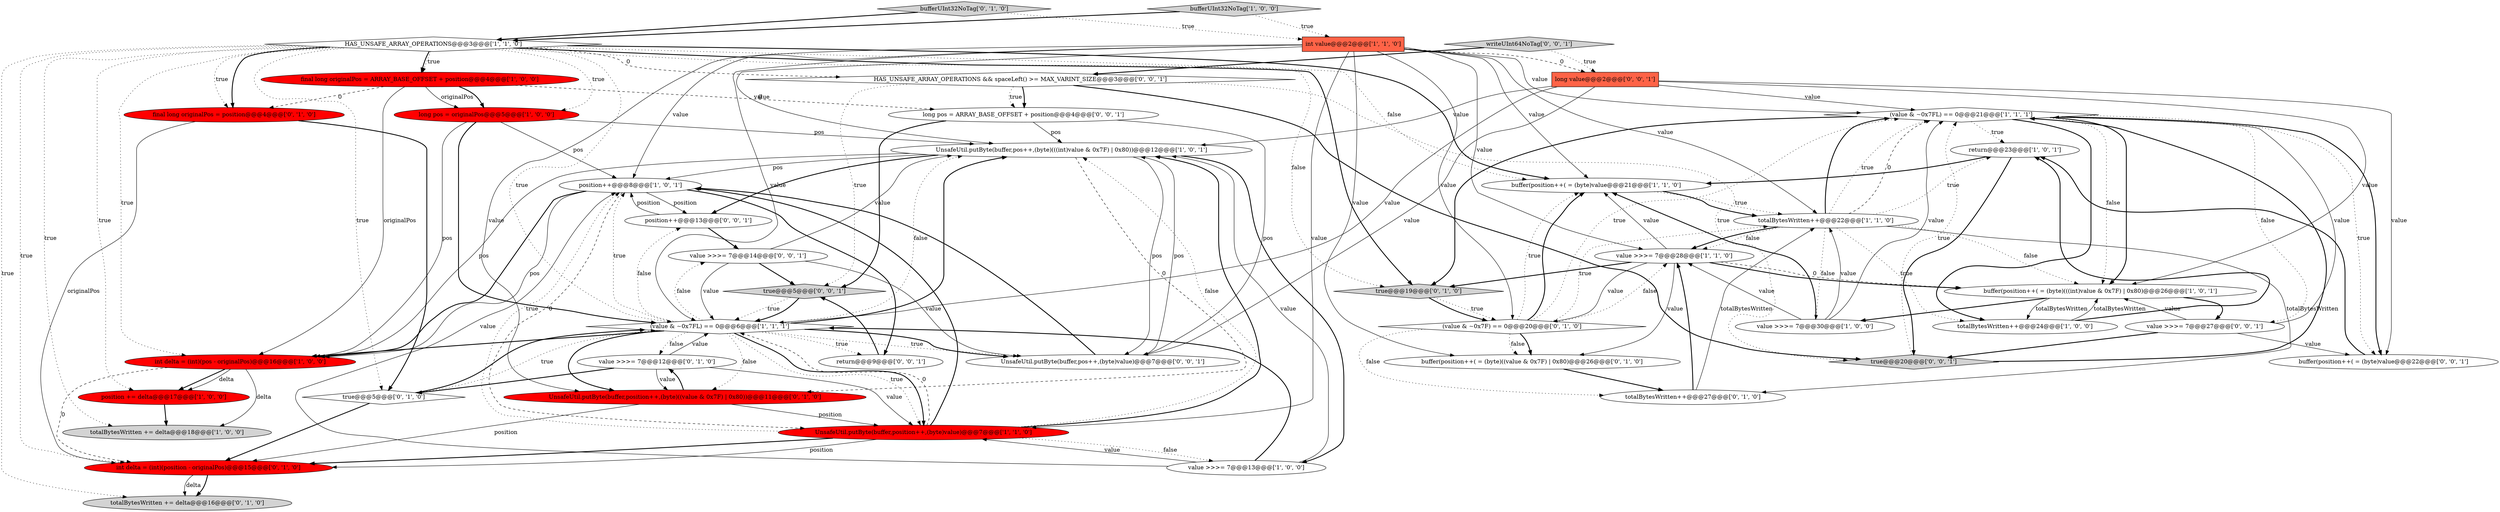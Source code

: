 digraph {
36 [style = filled, label = "writeUInt64NoTag['0', '0', '1']", fillcolor = lightgray, shape = diamond image = "AAA0AAABBB3BBB"];
1 [style = filled, label = "(value & ~0x7FL) == 0@@@21@@@['1', '1', '1']", fillcolor = white, shape = diamond image = "AAA0AAABBB1BBB"];
42 [style = filled, label = "long value@@@2@@@['0', '0', '1']", fillcolor = tomato, shape = box image = "AAA0AAABBB3BBB"];
7 [style = filled, label = "UnsafeUtil.putByte(buffer,pos++,(byte)(((int)value & 0x7F) | 0x80))@@@12@@@['1', '0', '1']", fillcolor = white, shape = ellipse image = "AAA0AAABBB1BBB"];
12 [style = filled, label = "position++@@@8@@@['1', '0', '1']", fillcolor = white, shape = ellipse image = "AAA0AAABBB1BBB"];
9 [style = filled, label = "final long originalPos = ARRAY_BASE_OFFSET + position@@@4@@@['1', '0', '0']", fillcolor = red, shape = ellipse image = "AAA1AAABBB1BBB"];
24 [style = filled, label = "bufferUInt32NoTag['0', '1', '0']", fillcolor = lightgray, shape = diamond image = "AAA0AAABBB2BBB"];
11 [style = filled, label = "return@@@23@@@['1', '0', '1']", fillcolor = white, shape = ellipse image = "AAA0AAABBB1BBB"];
19 [style = filled, label = "buffer(position++( = (byte)(((int)value & 0x7F) | 0x80)@@@26@@@['1', '0', '1']", fillcolor = white, shape = ellipse image = "AAA0AAABBB1BBB"];
35 [style = filled, label = "position++@@@13@@@['0', '0', '1']", fillcolor = white, shape = ellipse image = "AAA0AAABBB3BBB"];
4 [style = filled, label = "long pos = originalPos@@@5@@@['1', '0', '0']", fillcolor = red, shape = ellipse image = "AAA1AAABBB1BBB"];
14 [style = filled, label = "int delta = (int)(pos - originalPos)@@@16@@@['1', '0', '0']", fillcolor = red, shape = ellipse image = "AAA1AAABBB1BBB"];
38 [style = filled, label = "UnsafeUtil.putByte(buffer,pos++,(byte)value)@@@7@@@['0', '0', '1']", fillcolor = white, shape = ellipse image = "AAA0AAABBB3BBB"];
2 [style = filled, label = "int value@@@2@@@['1', '1', '0']", fillcolor = tomato, shape = box image = "AAA0AAABBB1BBB"];
22 [style = filled, label = "buffer(position++( = (byte)((value & 0x7F) | 0x80)@@@26@@@['0', '1', '0']", fillcolor = white, shape = ellipse image = "AAA0AAABBB2BBB"];
31 [style = filled, label = "UnsafeUtil.putByte(buffer,position++,(byte)((value & 0x7F) | 0x80))@@@11@@@['0', '1', '0']", fillcolor = red, shape = ellipse image = "AAA1AAABBB2BBB"];
43 [style = filled, label = "true@@@20@@@['0', '0', '1']", fillcolor = lightgray, shape = diamond image = "AAA0AAABBB3BBB"];
40 [style = filled, label = "return@@@9@@@['0', '0', '1']", fillcolor = white, shape = ellipse image = "AAA0AAABBB3BBB"];
39 [style = filled, label = "long pos = ARRAY_BASE_OFFSET + position@@@4@@@['0', '0', '1']", fillcolor = white, shape = ellipse image = "AAA0AAABBB3BBB"];
41 [style = filled, label = "value >>>= 7@@@14@@@['0', '0', '1']", fillcolor = white, shape = ellipse image = "AAA0AAABBB3BBB"];
27 [style = filled, label = "true@@@5@@@['0', '1', '0']", fillcolor = white, shape = diamond image = "AAA0AAABBB2BBB"];
21 [style = filled, label = "value >>>= 7@@@12@@@['0', '1', '0']", fillcolor = white, shape = ellipse image = "AAA0AAABBB2BBB"];
34 [style = filled, label = "value >>>= 7@@@27@@@['0', '0', '1']", fillcolor = white, shape = ellipse image = "AAA0AAABBB3BBB"];
28 [style = filled, label = "totalBytesWritten++@@@27@@@['0', '1', '0']", fillcolor = white, shape = ellipse image = "AAA0AAABBB2BBB"];
3 [style = filled, label = "(value & ~0x7FL) == 0@@@6@@@['1', '1', '1']", fillcolor = white, shape = diamond image = "AAA0AAABBB1BBB"];
10 [style = filled, label = "buffer(position++( = (byte)value@@@21@@@['1', '1', '0']", fillcolor = white, shape = ellipse image = "AAA0AAABBB1BBB"];
13 [style = filled, label = "totalBytesWritten++@@@24@@@['1', '0', '0']", fillcolor = white, shape = ellipse image = "AAA0AAABBB1BBB"];
15 [style = filled, label = "position += delta@@@17@@@['1', '0', '0']", fillcolor = red, shape = ellipse image = "AAA1AAABBB1BBB"];
6 [style = filled, label = "value >>>= 7@@@30@@@['1', '0', '0']", fillcolor = white, shape = ellipse image = "AAA0AAABBB1BBB"];
33 [style = filled, label = "true@@@5@@@['0', '0', '1']", fillcolor = lightgray, shape = diamond image = "AAA0AAABBB3BBB"];
20 [style = filled, label = "totalBytesWritten++@@@22@@@['1', '1', '0']", fillcolor = white, shape = ellipse image = "AAA0AAABBB1BBB"];
26 [style = filled, label = "true@@@19@@@['0', '1', '0']", fillcolor = lightgray, shape = diamond image = "AAA0AAABBB2BBB"];
18 [style = filled, label = "value >>>= 7@@@13@@@['1', '0', '0']", fillcolor = white, shape = ellipse image = "AAA0AAABBB1BBB"];
25 [style = filled, label = "totalBytesWritten += delta@@@16@@@['0', '1', '0']", fillcolor = lightgray, shape = ellipse image = "AAA0AAABBB2BBB"];
16 [style = filled, label = "value >>>= 7@@@28@@@['1', '1', '0']", fillcolor = white, shape = ellipse image = "AAA0AAABBB1BBB"];
23 [style = filled, label = "(value & ~0x7F) == 0@@@20@@@['0', '1', '0']", fillcolor = white, shape = diamond image = "AAA0AAABBB2BBB"];
17 [style = filled, label = "UnsafeUtil.putByte(buffer,position++,(byte)value)@@@7@@@['1', '1', '0']", fillcolor = red, shape = ellipse image = "AAA1AAABBB1BBB"];
29 [style = filled, label = "final long originalPos = position@@@4@@@['0', '1', '0']", fillcolor = red, shape = ellipse image = "AAA1AAABBB2BBB"];
5 [style = filled, label = "totalBytesWritten += delta@@@18@@@['1', '0', '0']", fillcolor = lightgray, shape = ellipse image = "AAA0AAABBB1BBB"];
30 [style = filled, label = "int delta = (int)(position - originalPos)@@@15@@@['0', '1', '0']", fillcolor = red, shape = ellipse image = "AAA1AAABBB2BBB"];
0 [style = filled, label = "bufferUInt32NoTag['1', '0', '0']", fillcolor = lightgray, shape = diamond image = "AAA0AAABBB1BBB"];
8 [style = filled, label = "HAS_UNSAFE_ARRAY_OPERATIONS@@@3@@@['1', '1', '0']", fillcolor = white, shape = diamond image = "AAA0AAABBB1BBB"];
32 [style = filled, label = "HAS_UNSAFE_ARRAY_OPERATIONS && spaceLeft() >= MAX_VARINT_SIZE@@@3@@@['0', '0', '1']", fillcolor = white, shape = diamond image = "AAA0AAABBB3BBB"];
37 [style = filled, label = "buffer(position++( = (byte)value@@@22@@@['0', '0', '1']", fillcolor = white, shape = ellipse image = "AAA0AAABBB3BBB"];
2->42 [style = dashed, label="0"];
7->14 [style = solid, label="pos"];
9->39 [style = dashed, label="0"];
42->19 [style = solid, label="value"];
8->30 [style = dotted, label="true"];
33->3 [style = dotted, label="true"];
12->14 [style = solid, label="pos"];
8->10 [style = bold, label=""];
39->7 [style = solid, label="pos"];
18->3 [style = bold, label=""];
16->23 [style = solid, label="value"];
32->43 [style = dotted, label="true"];
16->22 [style = solid, label="value"];
20->11 [style = dotted, label="true"];
37->11 [style = bold, label=""];
35->41 [style = bold, label=""];
4->14 [style = solid, label="pos"];
31->30 [style = solid, label="position"];
42->38 [style = solid, label="value"];
7->35 [style = bold, label=""];
8->32 [style = dashed, label="0"];
38->7 [style = solid, label="pos"];
38->12 [style = bold, label=""];
12->17 [style = dashed, label="0"];
31->21 [style = bold, label=""];
8->10 [style = dotted, label="false"];
3->38 [style = bold, label=""];
3->40 [style = dotted, label="true"];
7->38 [style = solid, label="pos"];
19->13 [style = solid, label="totalBytesWritten"];
2->22 [style = solid, label="value"];
8->4 [style = dotted, label="true"];
3->35 [style = dotted, label="false"];
1->13 [style = bold, label=""];
21->3 [style = solid, label="value"];
18->12 [style = solid, label="value"];
42->7 [style = solid, label="value"];
12->40 [style = bold, label=""];
2->1 [style = solid, label="value"];
23->22 [style = bold, label=""];
20->16 [style = bold, label=""];
10->20 [style = dotted, label="true"];
43->1 [style = bold, label=""];
0->8 [style = bold, label=""];
9->4 [style = solid, label="originalPos"];
18->17 [style = solid, label="value"];
20->13 [style = dotted, label="true"];
6->20 [style = solid, label="value"];
42->37 [style = solid, label="value"];
2->31 [style = solid, label="value"];
2->12 [style = solid, label="value"];
2->17 [style = solid, label="value"];
4->3 [style = bold, label=""];
19->34 [style = bold, label=""];
17->7 [style = dotted, label="false"];
33->3 [style = bold, label=""];
16->10 [style = solid, label="value"];
6->1 [style = solid, label="value"];
23->28 [style = dotted, label="false"];
12->35 [style = solid, label="position"];
27->30 [style = bold, label=""];
16->26 [style = bold, label=""];
3->7 [style = dotted, label="false"];
28->20 [style = solid, label="totalBytesWritten"];
26->23 [style = dotted, label="true"];
11->43 [style = bold, label=""];
9->14 [style = solid, label="originalPos"];
14->5 [style = solid, label="delta"];
16->19 [style = bold, label=""];
19->6 [style = bold, label=""];
13->11 [style = bold, label=""];
18->7 [style = solid, label="value"];
34->37 [style = solid, label="value"];
20->1 [style = dashed, label="0"];
29->27 [style = bold, label=""];
23->1 [style = dotted, label="true"];
3->41 [style = dotted, label="false"];
3->7 [style = bold, label=""];
8->14 [style = dotted, label="true"];
12->14 [style = bold, label=""];
23->10 [style = bold, label=""];
3->17 [style = dotted, label="true"];
8->29 [style = dotted, label="true"];
14->15 [style = bold, label=""];
4->7 [style = solid, label="pos"];
43->1 [style = dotted, label="true"];
35->12 [style = solid, label="position"];
24->8 [style = bold, label=""];
6->16 [style = solid, label="value"];
1->19 [style = bold, label=""];
2->7 [style = solid, label="value"];
4->12 [style = solid, label="pos"];
39->38 [style = solid, label="pos"];
8->25 [style = dotted, label="true"];
20->6 [style = dotted, label="false"];
7->31 [style = dashed, label="0"];
23->22 [style = dotted, label="false"];
41->7 [style = solid, label="value"];
21->27 [style = bold, label=""];
16->19 [style = dashed, label="0"];
8->26 [style = dotted, label="false"];
2->23 [style = solid, label="value"];
20->16 [style = dotted, label="false"];
2->10 [style = solid, label="value"];
8->15 [style = dotted, label="true"];
22->28 [style = bold, label=""];
20->1 [style = bold, label=""];
23->16 [style = dotted, label="false"];
31->17 [style = solid, label="position"];
34->19 [style = solid, label="value"];
8->3 [style = dotted, label="true"];
32->33 [style = dotted, label="true"];
39->33 [style = bold, label=""];
23->20 [style = dotted, label="true"];
40->33 [style = bold, label=""];
23->10 [style = dotted, label="true"];
17->12 [style = bold, label=""];
20->1 [style = dotted, label="true"];
3->31 [style = dotted, label="false"];
17->12 [style = dotted, label="true"];
14->15 [style = solid, label="delta"];
3->38 [style = dotted, label="true"];
11->10 [style = bold, label=""];
6->10 [style = bold, label=""];
42->3 [style = solid, label="value"];
7->18 [style = bold, label=""];
13->19 [style = solid, label="totalBytesWritten"];
3->17 [style = bold, label=""];
32->39 [style = bold, label=""];
8->9 [style = dotted, label="true"];
41->33 [style = bold, label=""];
34->1 [style = solid, label="value"];
1->37 [style = dotted, label="true"];
34->43 [style = bold, label=""];
1->37 [style = bold, label=""];
21->17 [style = solid, label="value"];
10->20 [style = bold, label=""];
32->39 [style = dotted, label="true"];
2->3 [style = solid, label="value"];
17->30 [style = solid, label="position"];
3->31 [style = bold, label=""];
9->4 [style = bold, label=""];
1->11 [style = dotted, label="true"];
3->14 [style = bold, label=""];
27->3 [style = bold, label=""];
30->25 [style = bold, label=""];
1->34 [style = dotted, label="false"];
36->32 [style = bold, label=""];
17->30 [style = bold, label=""];
36->42 [style = dotted, label="true"];
2->16 [style = solid, label="value"];
32->43 [style = bold, label=""];
1->26 [style = bold, label=""];
28->16 [style = bold, label=""];
1->19 [style = dotted, label="false"];
15->5 [style = bold, label=""];
42->1 [style = solid, label="value"];
27->3 [style = dotted, label="true"];
20->28 [style = solid, label="totalBytesWritten"];
17->7 [style = bold, label=""];
7->12 [style = solid, label="pos"];
9->29 [style = dashed, label="0"];
41->38 [style = solid, label="value"];
29->30 [style = solid, label="originalPos"];
8->5 [style = dotted, label="true"];
17->3 [style = dashed, label="0"];
41->3 [style = solid, label="value"];
3->12 [style = dotted, label="true"];
26->23 [style = bold, label=""];
14->30 [style = dashed, label="0"];
17->18 [style = dotted, label="false"];
8->9 [style = bold, label=""];
2->20 [style = solid, label="value"];
30->25 [style = solid, label="delta"];
24->2 [style = dotted, label="true"];
21->31 [style = solid, label="value"];
20->19 [style = dotted, label="false"];
0->2 [style = dotted, label="true"];
8->27 [style = dotted, label="true"];
3->21 [style = dotted, label="false"];
8->29 [style = bold, label=""];
8->26 [style = bold, label=""];
}
